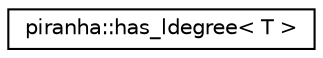 digraph "Graphical Class Hierarchy"
{
  edge [fontname="Helvetica",fontsize="10",labelfontname="Helvetica",labelfontsize="10"];
  node [fontname="Helvetica",fontsize="10",shape=record];
  rankdir="LR";
  Node0 [label="piranha::has_ldegree\< T \>",height=0.2,width=0.4,color="black", fillcolor="white", style="filled",URL="$classpiranha_1_1has__ldegree.html",tooltip="Type trait to detect if type has a low degree property. "];
}
